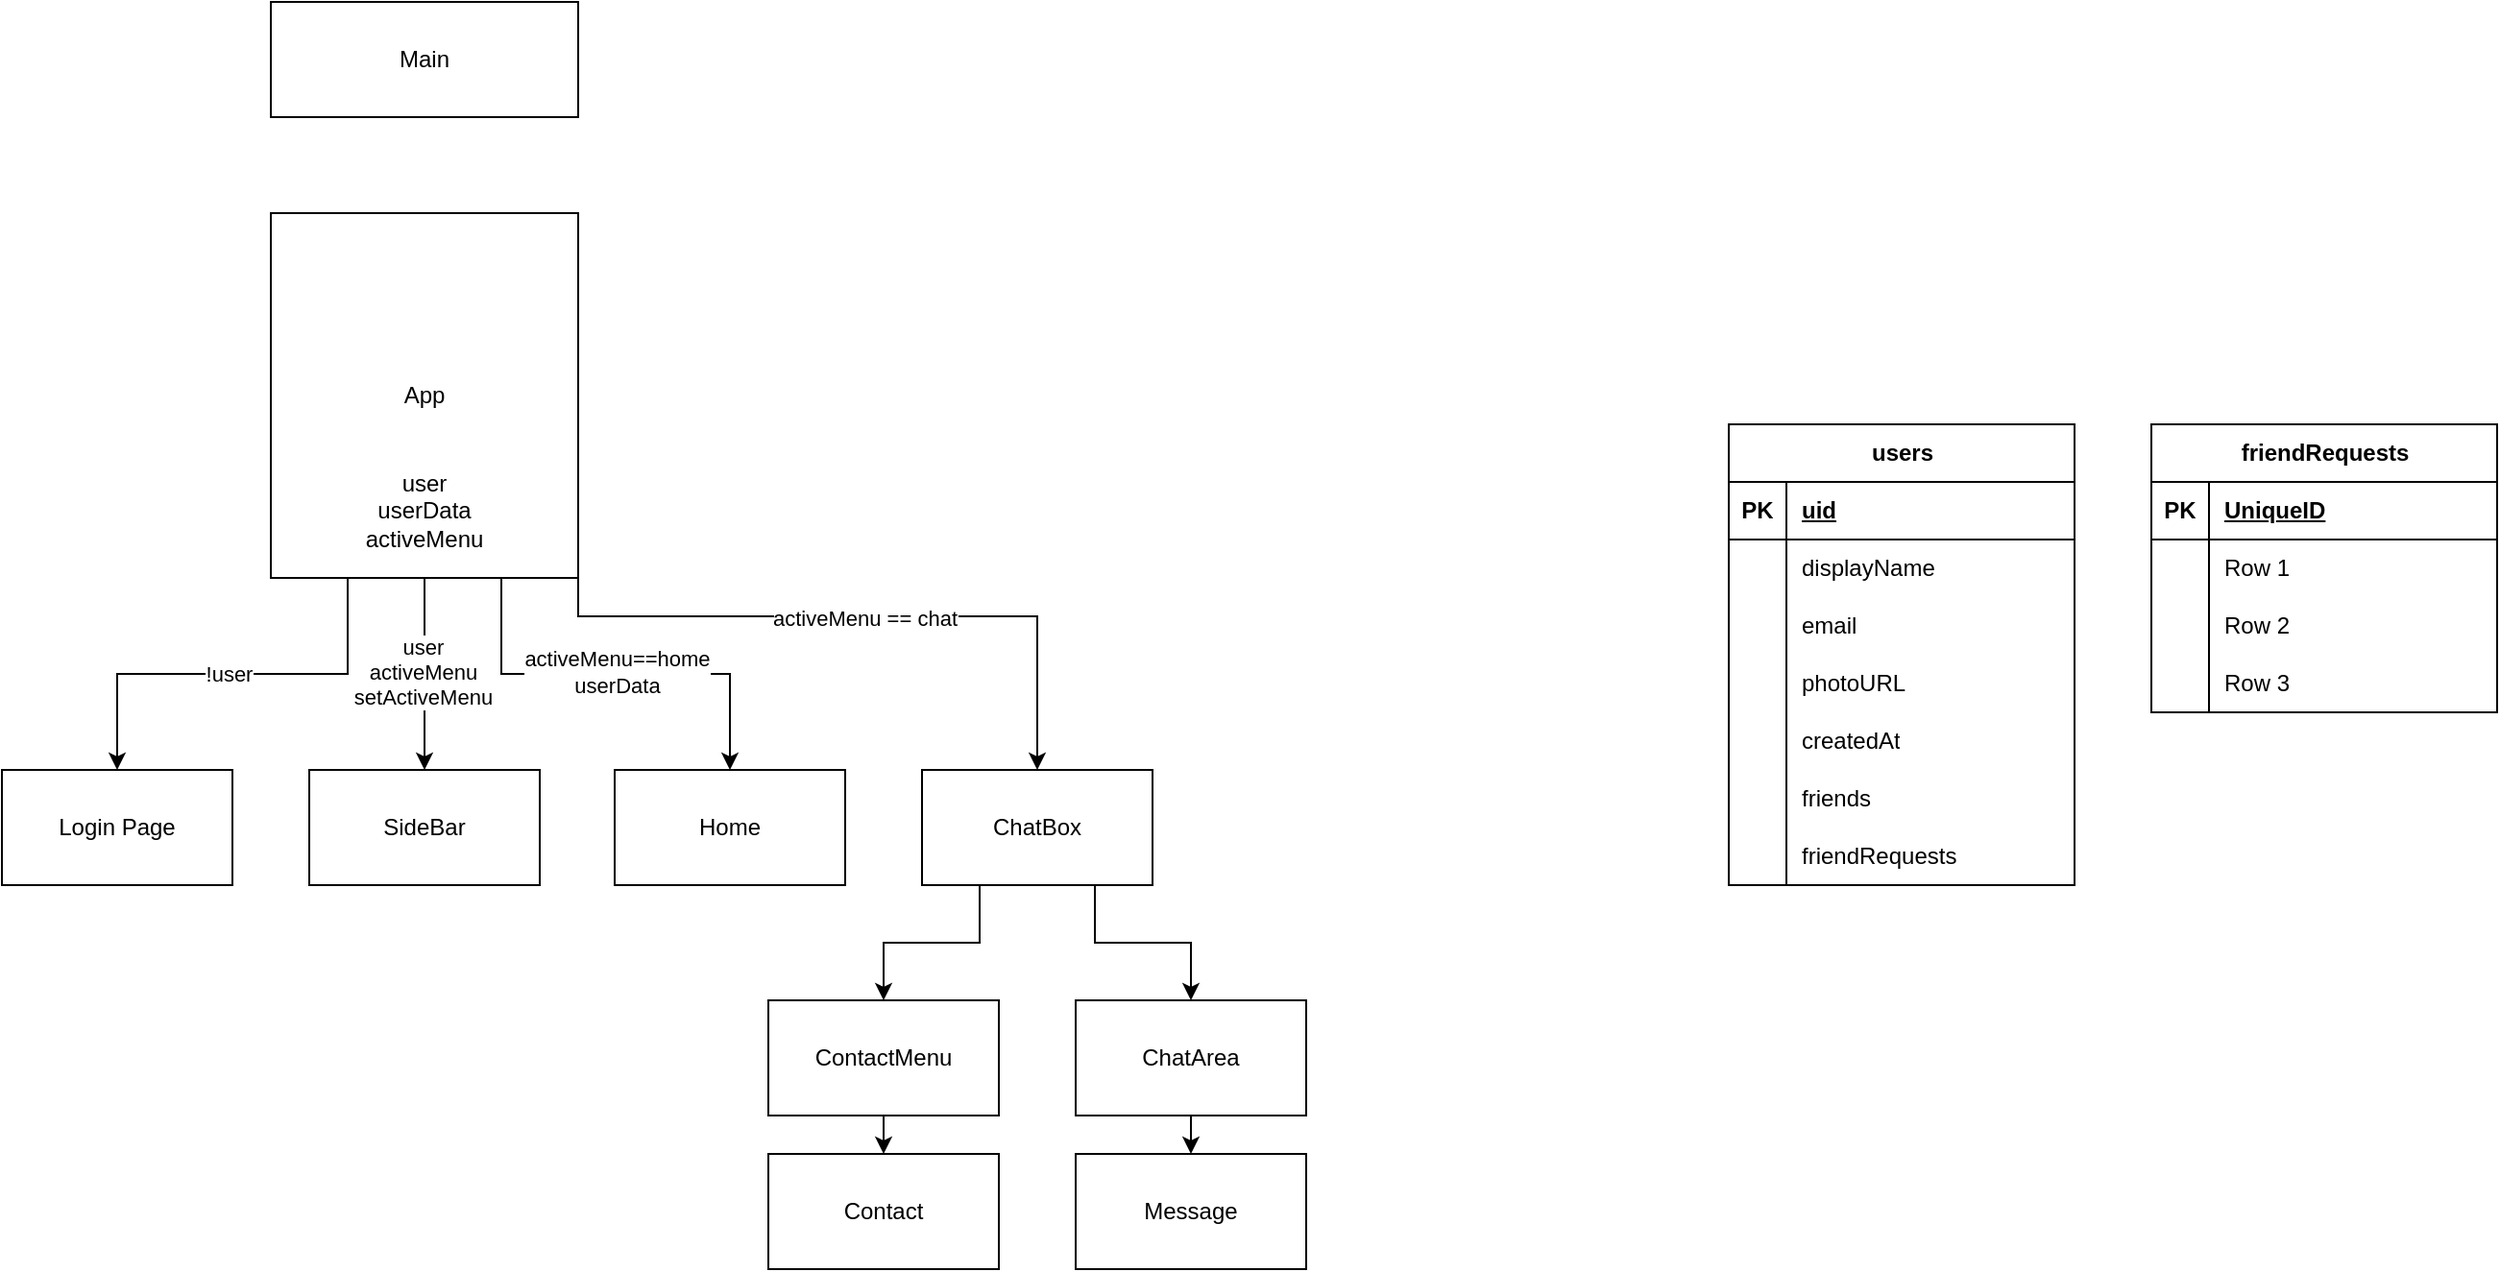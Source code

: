 <mxfile version="24.7.5">
  <diagram name="Page-1" id="aIwbgeriNETQGzJU4w5n">
    <mxGraphModel dx="629" dy="1103" grid="1" gridSize="10" guides="1" tooltips="1" connect="1" arrows="1" fold="1" page="1" pageScale="1" pageWidth="850" pageHeight="1100" math="0" shadow="0">
      <root>
        <mxCell id="0" />
        <mxCell id="1" parent="0" />
        <mxCell id="rECE7p0DnKrGc31qM2WY-22" style="edgeStyle=orthogonalEdgeStyle;rounded=0;orthogonalLoop=1;jettySize=auto;html=1;exitX=0.25;exitY=1;exitDx=0;exitDy=0;entryX=0.5;entryY=0;entryDx=0;entryDy=0;" parent="1" source="rECE7p0DnKrGc31qM2WY-14" target="rECE7p0DnKrGc31qM2WY-19" edge="1">
          <mxGeometry relative="1" as="geometry" />
        </mxCell>
        <mxCell id="oh2pSakRmEjCiN489GTW-4" value="!user" style="edgeLabel;html=1;align=center;verticalAlign=middle;resizable=0;points=[];" parent="rECE7p0DnKrGc31qM2WY-22" vertex="1" connectable="0">
          <mxGeometry x="0.018" relative="1" as="geometry">
            <mxPoint as="offset" />
          </mxGeometry>
        </mxCell>
        <mxCell id="rECE7p0DnKrGc31qM2WY-29" style="edgeStyle=orthogonalEdgeStyle;rounded=0;orthogonalLoop=1;jettySize=auto;html=1;exitX=0.5;exitY=1;exitDx=0;exitDy=0;entryX=0.5;entryY=0;entryDx=0;entryDy=0;" parent="1" source="rECE7p0DnKrGc31qM2WY-14" target="rECE7p0DnKrGc31qM2WY-20" edge="1">
          <mxGeometry relative="1" as="geometry" />
        </mxCell>
        <mxCell id="oh2pSakRmEjCiN489GTW-5" value="user&lt;div&gt;activeMenu&lt;/div&gt;&lt;div&gt;setActiveMenu&lt;/div&gt;" style="edgeLabel;html=1;align=center;verticalAlign=middle;resizable=0;points=[];" parent="rECE7p0DnKrGc31qM2WY-29" vertex="1" connectable="0">
          <mxGeometry x="-0.022" y="-1" relative="1" as="geometry">
            <mxPoint as="offset" />
          </mxGeometry>
        </mxCell>
        <mxCell id="oh2pSakRmEjCiN489GTW-10" style="edgeStyle=orthogonalEdgeStyle;rounded=0;orthogonalLoop=1;jettySize=auto;html=1;exitX=1;exitY=1;exitDx=0;exitDy=0;entryX=0.5;entryY=0;entryDx=0;entryDy=0;" parent="1" source="rECE7p0DnKrGc31qM2WY-14" target="oh2pSakRmEjCiN489GTW-7" edge="1">
          <mxGeometry relative="1" as="geometry">
            <mxPoint x="455" y="340" as="sourcePoint" />
            <Array as="points">
              <mxPoint x="341" y="360" />
              <mxPoint x="580" y="360" />
            </Array>
          </mxGeometry>
        </mxCell>
        <mxCell id="oh2pSakRmEjCiN489GTW-11" value="activeMenu == chat" style="edgeLabel;html=1;align=center;verticalAlign=middle;resizable=0;points=[];" parent="oh2pSakRmEjCiN489GTW-10" vertex="1" connectable="0">
          <mxGeometry x="-0.002" y="-1" relative="1" as="geometry">
            <mxPoint as="offset" />
          </mxGeometry>
        </mxCell>
        <mxCell id="ylCnAitIPLd2XkBKnlep-5" style="edgeStyle=orthogonalEdgeStyle;rounded=0;orthogonalLoop=1;jettySize=auto;html=1;exitX=0.75;exitY=1;exitDx=0;exitDy=0;entryX=0.5;entryY=0;entryDx=0;entryDy=0;" edge="1" parent="1" source="rECE7p0DnKrGc31qM2WY-14" target="ylCnAitIPLd2XkBKnlep-2">
          <mxGeometry relative="1" as="geometry" />
        </mxCell>
        <mxCell id="ylCnAitIPLd2XkBKnlep-6" value="activeMenu==home&lt;div&gt;userData&lt;/div&gt;" style="edgeLabel;html=1;align=center;verticalAlign=middle;resizable=0;points=[];" vertex="1" connectable="0" parent="ylCnAitIPLd2XkBKnlep-5">
          <mxGeometry x="-0.001" y="1" relative="1" as="geometry">
            <mxPoint as="offset" />
          </mxGeometry>
        </mxCell>
        <mxCell id="rECE7p0DnKrGc31qM2WY-14" value="App" style="rounded=0;whiteSpace=wrap;html=1;align=center;" parent="1" vertex="1">
          <mxGeometry x="181" y="150" width="160" height="190" as="geometry" />
        </mxCell>
        <mxCell id="rECE7p0DnKrGc31qM2WY-19" value="Login Page" style="rounded=0;whiteSpace=wrap;html=1;" parent="1" vertex="1">
          <mxGeometry x="41" y="440" width="120" height="60" as="geometry" />
        </mxCell>
        <mxCell id="rECE7p0DnKrGc31qM2WY-20" value="SideBar" style="rounded=0;whiteSpace=wrap;html=1;" parent="1" vertex="1">
          <mxGeometry x="201" y="440" width="120" height="60" as="geometry" />
        </mxCell>
        <mxCell id="rECE7p0DnKrGc31qM2WY-38" style="edgeStyle=orthogonalEdgeStyle;rounded=0;orthogonalLoop=1;jettySize=auto;html=1;exitX=0.5;exitY=1;exitDx=0;exitDy=0;entryX=0.5;entryY=0;entryDx=0;entryDy=0;" parent="1" source="rECE7p0DnKrGc31qM2WY-21" target="rECE7p0DnKrGc31qM2WY-35" edge="1">
          <mxGeometry relative="1" as="geometry" />
        </mxCell>
        <mxCell id="rECE7p0DnKrGc31qM2WY-21" value="ChatArea" style="rounded=0;whiteSpace=wrap;html=1;" parent="1" vertex="1">
          <mxGeometry x="600" y="560" width="120" height="60" as="geometry" />
        </mxCell>
        <mxCell id="rECE7p0DnKrGc31qM2WY-37" style="edgeStyle=orthogonalEdgeStyle;rounded=0;orthogonalLoop=1;jettySize=auto;html=1;exitX=0.5;exitY=1;exitDx=0;exitDy=0;entryX=0.5;entryY=0;entryDx=0;entryDy=0;" parent="1" source="rECE7p0DnKrGc31qM2WY-30" target="rECE7p0DnKrGc31qM2WY-36" edge="1">
          <mxGeometry relative="1" as="geometry" />
        </mxCell>
        <mxCell id="rECE7p0DnKrGc31qM2WY-30" value="ContactMenu" style="rounded=0;whiteSpace=wrap;html=1;" parent="1" vertex="1">
          <mxGeometry x="440" y="560" width="120" height="60" as="geometry" />
        </mxCell>
        <mxCell id="rECE7p0DnKrGc31qM2WY-35" value="Message" style="rounded=0;whiteSpace=wrap;html=1;" parent="1" vertex="1">
          <mxGeometry x="600" y="640" width="120" height="60" as="geometry" />
        </mxCell>
        <mxCell id="rECE7p0DnKrGc31qM2WY-36" value="Contact" style="rounded=0;whiteSpace=wrap;html=1;" parent="1" vertex="1">
          <mxGeometry x="440" y="640" width="120" height="60" as="geometry" />
        </mxCell>
        <mxCell id="oh2pSakRmEjCiN489GTW-1" value="Main" style="rounded=0;whiteSpace=wrap;html=1;" parent="1" vertex="1">
          <mxGeometry x="181" y="40" width="160" height="60" as="geometry" />
        </mxCell>
        <mxCell id="oh2pSakRmEjCiN489GTW-2" value="user&lt;div&gt;userData&lt;br&gt;&lt;div&gt;activeMenu&lt;/div&gt;&lt;/div&gt;" style="text;html=1;align=center;verticalAlign=middle;whiteSpace=wrap;rounded=0;" parent="1" vertex="1">
          <mxGeometry x="231" y="290" width="60" height="30" as="geometry" />
        </mxCell>
        <mxCell id="oh2pSakRmEjCiN489GTW-8" style="edgeStyle=orthogonalEdgeStyle;rounded=0;orthogonalLoop=1;jettySize=auto;html=1;exitX=0.75;exitY=1;exitDx=0;exitDy=0;entryX=0.5;entryY=0;entryDx=0;entryDy=0;" parent="1" source="oh2pSakRmEjCiN489GTW-7" target="rECE7p0DnKrGc31qM2WY-21" edge="1">
          <mxGeometry relative="1" as="geometry" />
        </mxCell>
        <mxCell id="oh2pSakRmEjCiN489GTW-9" style="edgeStyle=orthogonalEdgeStyle;rounded=0;orthogonalLoop=1;jettySize=auto;html=1;exitX=0.25;exitY=1;exitDx=0;exitDy=0;entryX=0.5;entryY=0;entryDx=0;entryDy=0;" parent="1" source="oh2pSakRmEjCiN489GTW-7" target="rECE7p0DnKrGc31qM2WY-30" edge="1">
          <mxGeometry relative="1" as="geometry" />
        </mxCell>
        <mxCell id="oh2pSakRmEjCiN489GTW-7" value="ChatBox" style="rounded=0;whiteSpace=wrap;html=1;" parent="1" vertex="1">
          <mxGeometry x="520" y="440" width="120" height="60" as="geometry" />
        </mxCell>
        <mxCell id="ylCnAitIPLd2XkBKnlep-2" value="Home" style="rounded=0;whiteSpace=wrap;html=1;" vertex="1" parent="1">
          <mxGeometry x="360" y="440" width="120" height="60" as="geometry" />
        </mxCell>
        <mxCell id="ylCnAitIPLd2XkBKnlep-7" value="users" style="shape=table;startSize=30;container=1;collapsible=1;childLayout=tableLayout;fixedRows=1;rowLines=0;fontStyle=1;align=center;resizeLast=1;html=1;" vertex="1" parent="1">
          <mxGeometry x="940" y="260" width="180" height="240" as="geometry">
            <mxRectangle x="950" y="40" width="70" height="30" as="alternateBounds" />
          </mxGeometry>
        </mxCell>
        <mxCell id="ylCnAitIPLd2XkBKnlep-8" value="" style="shape=tableRow;horizontal=0;startSize=0;swimlaneHead=0;swimlaneBody=0;fillColor=none;collapsible=0;dropTarget=0;points=[[0,0.5],[1,0.5]];portConstraint=eastwest;top=0;left=0;right=0;bottom=1;" vertex="1" parent="ylCnAitIPLd2XkBKnlep-7">
          <mxGeometry y="30" width="180" height="30" as="geometry" />
        </mxCell>
        <mxCell id="ylCnAitIPLd2XkBKnlep-9" value="PK" style="shape=partialRectangle;connectable=0;fillColor=none;top=0;left=0;bottom=0;right=0;fontStyle=1;overflow=hidden;whiteSpace=wrap;html=1;" vertex="1" parent="ylCnAitIPLd2XkBKnlep-8">
          <mxGeometry width="30" height="30" as="geometry">
            <mxRectangle width="30" height="30" as="alternateBounds" />
          </mxGeometry>
        </mxCell>
        <mxCell id="ylCnAitIPLd2XkBKnlep-10" value="uid" style="shape=partialRectangle;connectable=0;fillColor=none;top=0;left=0;bottom=0;right=0;align=left;spacingLeft=6;fontStyle=5;overflow=hidden;whiteSpace=wrap;html=1;" vertex="1" parent="ylCnAitIPLd2XkBKnlep-8">
          <mxGeometry x="30" width="150" height="30" as="geometry">
            <mxRectangle width="150" height="30" as="alternateBounds" />
          </mxGeometry>
        </mxCell>
        <mxCell id="ylCnAitIPLd2XkBKnlep-11" value="" style="shape=tableRow;horizontal=0;startSize=0;swimlaneHead=0;swimlaneBody=0;fillColor=none;collapsible=0;dropTarget=0;points=[[0,0.5],[1,0.5]];portConstraint=eastwest;top=0;left=0;right=0;bottom=0;" vertex="1" parent="ylCnAitIPLd2XkBKnlep-7">
          <mxGeometry y="60" width="180" height="30" as="geometry" />
        </mxCell>
        <mxCell id="ylCnAitIPLd2XkBKnlep-12" value="" style="shape=partialRectangle;connectable=0;fillColor=none;top=0;left=0;bottom=0;right=0;editable=1;overflow=hidden;whiteSpace=wrap;html=1;" vertex="1" parent="ylCnAitIPLd2XkBKnlep-11">
          <mxGeometry width="30" height="30" as="geometry">
            <mxRectangle width="30" height="30" as="alternateBounds" />
          </mxGeometry>
        </mxCell>
        <mxCell id="ylCnAitIPLd2XkBKnlep-13" value="displayName" style="shape=partialRectangle;connectable=0;fillColor=none;top=0;left=0;bottom=0;right=0;align=left;spacingLeft=6;overflow=hidden;whiteSpace=wrap;html=1;" vertex="1" parent="ylCnAitIPLd2XkBKnlep-11">
          <mxGeometry x="30" width="150" height="30" as="geometry">
            <mxRectangle width="150" height="30" as="alternateBounds" />
          </mxGeometry>
        </mxCell>
        <mxCell id="ylCnAitIPLd2XkBKnlep-14" value="" style="shape=tableRow;horizontal=0;startSize=0;swimlaneHead=0;swimlaneBody=0;fillColor=none;collapsible=0;dropTarget=0;points=[[0,0.5],[1,0.5]];portConstraint=eastwest;top=0;left=0;right=0;bottom=0;" vertex="1" parent="ylCnAitIPLd2XkBKnlep-7">
          <mxGeometry y="90" width="180" height="30" as="geometry" />
        </mxCell>
        <mxCell id="ylCnAitIPLd2XkBKnlep-15" value="" style="shape=partialRectangle;connectable=0;fillColor=none;top=0;left=0;bottom=0;right=0;editable=1;overflow=hidden;whiteSpace=wrap;html=1;" vertex="1" parent="ylCnAitIPLd2XkBKnlep-14">
          <mxGeometry width="30" height="30" as="geometry">
            <mxRectangle width="30" height="30" as="alternateBounds" />
          </mxGeometry>
        </mxCell>
        <mxCell id="ylCnAitIPLd2XkBKnlep-16" value="email" style="shape=partialRectangle;connectable=0;fillColor=none;top=0;left=0;bottom=0;right=0;align=left;spacingLeft=6;overflow=hidden;whiteSpace=wrap;html=1;" vertex="1" parent="ylCnAitIPLd2XkBKnlep-14">
          <mxGeometry x="30" width="150" height="30" as="geometry">
            <mxRectangle width="150" height="30" as="alternateBounds" />
          </mxGeometry>
        </mxCell>
        <mxCell id="ylCnAitIPLd2XkBKnlep-17" value="" style="shape=tableRow;horizontal=0;startSize=0;swimlaneHead=0;swimlaneBody=0;fillColor=none;collapsible=0;dropTarget=0;points=[[0,0.5],[1,0.5]];portConstraint=eastwest;top=0;left=0;right=0;bottom=0;" vertex="1" parent="ylCnAitIPLd2XkBKnlep-7">
          <mxGeometry y="120" width="180" height="30" as="geometry" />
        </mxCell>
        <mxCell id="ylCnAitIPLd2XkBKnlep-18" value="" style="shape=partialRectangle;connectable=0;fillColor=none;top=0;left=0;bottom=0;right=0;editable=1;overflow=hidden;whiteSpace=wrap;html=1;" vertex="1" parent="ylCnAitIPLd2XkBKnlep-17">
          <mxGeometry width="30" height="30" as="geometry">
            <mxRectangle width="30" height="30" as="alternateBounds" />
          </mxGeometry>
        </mxCell>
        <mxCell id="ylCnAitIPLd2XkBKnlep-19" value="photoURL" style="shape=partialRectangle;connectable=0;fillColor=none;top=0;left=0;bottom=0;right=0;align=left;spacingLeft=6;overflow=hidden;whiteSpace=wrap;html=1;" vertex="1" parent="ylCnAitIPLd2XkBKnlep-17">
          <mxGeometry x="30" width="150" height="30" as="geometry">
            <mxRectangle width="150" height="30" as="alternateBounds" />
          </mxGeometry>
        </mxCell>
        <mxCell id="ylCnAitIPLd2XkBKnlep-37" style="shape=tableRow;horizontal=0;startSize=0;swimlaneHead=0;swimlaneBody=0;fillColor=none;collapsible=0;dropTarget=0;points=[[0,0.5],[1,0.5]];portConstraint=eastwest;top=0;left=0;right=0;bottom=0;" vertex="1" parent="ylCnAitIPLd2XkBKnlep-7">
          <mxGeometry y="150" width="180" height="30" as="geometry" />
        </mxCell>
        <mxCell id="ylCnAitIPLd2XkBKnlep-38" style="shape=partialRectangle;connectable=0;fillColor=none;top=0;left=0;bottom=0;right=0;editable=1;overflow=hidden;whiteSpace=wrap;html=1;" vertex="1" parent="ylCnAitIPLd2XkBKnlep-37">
          <mxGeometry width="30" height="30" as="geometry">
            <mxRectangle width="30" height="30" as="alternateBounds" />
          </mxGeometry>
        </mxCell>
        <mxCell id="ylCnAitIPLd2XkBKnlep-39" value="createdAt" style="shape=partialRectangle;connectable=0;fillColor=none;top=0;left=0;bottom=0;right=0;align=left;spacingLeft=6;overflow=hidden;whiteSpace=wrap;html=1;" vertex="1" parent="ylCnAitIPLd2XkBKnlep-37">
          <mxGeometry x="30" width="150" height="30" as="geometry">
            <mxRectangle width="150" height="30" as="alternateBounds" />
          </mxGeometry>
        </mxCell>
        <mxCell id="ylCnAitIPLd2XkBKnlep-43" style="shape=tableRow;horizontal=0;startSize=0;swimlaneHead=0;swimlaneBody=0;fillColor=none;collapsible=0;dropTarget=0;points=[[0,0.5],[1,0.5]];portConstraint=eastwest;top=0;left=0;right=0;bottom=0;" vertex="1" parent="ylCnAitIPLd2XkBKnlep-7">
          <mxGeometry y="180" width="180" height="30" as="geometry" />
        </mxCell>
        <mxCell id="ylCnAitIPLd2XkBKnlep-44" style="shape=partialRectangle;connectable=0;fillColor=none;top=0;left=0;bottom=0;right=0;editable=1;overflow=hidden;whiteSpace=wrap;html=1;" vertex="1" parent="ylCnAitIPLd2XkBKnlep-43">
          <mxGeometry width="30" height="30" as="geometry">
            <mxRectangle width="30" height="30" as="alternateBounds" />
          </mxGeometry>
        </mxCell>
        <mxCell id="ylCnAitIPLd2XkBKnlep-45" value="friends" style="shape=partialRectangle;connectable=0;fillColor=none;top=0;left=0;bottom=0;right=0;align=left;spacingLeft=6;overflow=hidden;whiteSpace=wrap;html=1;" vertex="1" parent="ylCnAitIPLd2XkBKnlep-43">
          <mxGeometry x="30" width="150" height="30" as="geometry">
            <mxRectangle width="150" height="30" as="alternateBounds" />
          </mxGeometry>
        </mxCell>
        <mxCell id="ylCnAitIPLd2XkBKnlep-75" style="shape=tableRow;horizontal=0;startSize=0;swimlaneHead=0;swimlaneBody=0;fillColor=none;collapsible=0;dropTarget=0;points=[[0,0.5],[1,0.5]];portConstraint=eastwest;top=0;left=0;right=0;bottom=0;" vertex="1" parent="ylCnAitIPLd2XkBKnlep-7">
          <mxGeometry y="210" width="180" height="30" as="geometry" />
        </mxCell>
        <mxCell id="ylCnAitIPLd2XkBKnlep-76" style="shape=partialRectangle;connectable=0;fillColor=none;top=0;left=0;bottom=0;right=0;editable=1;overflow=hidden;whiteSpace=wrap;html=1;" vertex="1" parent="ylCnAitIPLd2XkBKnlep-75">
          <mxGeometry width="30" height="30" as="geometry">
            <mxRectangle width="30" height="30" as="alternateBounds" />
          </mxGeometry>
        </mxCell>
        <mxCell id="ylCnAitIPLd2XkBKnlep-77" value="friendRequests" style="shape=partialRectangle;connectable=0;fillColor=none;top=0;left=0;bottom=0;right=0;align=left;spacingLeft=6;overflow=hidden;whiteSpace=wrap;html=1;" vertex="1" parent="ylCnAitIPLd2XkBKnlep-75">
          <mxGeometry x="30" width="150" height="30" as="geometry">
            <mxRectangle width="150" height="30" as="alternateBounds" />
          </mxGeometry>
        </mxCell>
        <mxCell id="ylCnAitIPLd2XkBKnlep-62" value="friendRequests" style="shape=table;startSize=30;container=1;collapsible=1;childLayout=tableLayout;fixedRows=1;rowLines=0;fontStyle=1;align=center;resizeLast=1;html=1;" vertex="1" parent="1">
          <mxGeometry x="1160" y="260" width="180" height="150" as="geometry">
            <mxRectangle x="1160" y="260" width="120" height="30" as="alternateBounds" />
          </mxGeometry>
        </mxCell>
        <mxCell id="ylCnAitIPLd2XkBKnlep-63" value="" style="shape=tableRow;horizontal=0;startSize=0;swimlaneHead=0;swimlaneBody=0;fillColor=none;collapsible=0;dropTarget=0;points=[[0,0.5],[1,0.5]];portConstraint=eastwest;top=0;left=0;right=0;bottom=1;" vertex="1" parent="ylCnAitIPLd2XkBKnlep-62">
          <mxGeometry y="30" width="180" height="30" as="geometry" />
        </mxCell>
        <mxCell id="ylCnAitIPLd2XkBKnlep-64" value="PK" style="shape=partialRectangle;connectable=0;fillColor=none;top=0;left=0;bottom=0;right=0;fontStyle=1;overflow=hidden;whiteSpace=wrap;html=1;" vertex="1" parent="ylCnAitIPLd2XkBKnlep-63">
          <mxGeometry width="30" height="30" as="geometry">
            <mxRectangle width="30" height="30" as="alternateBounds" />
          </mxGeometry>
        </mxCell>
        <mxCell id="ylCnAitIPLd2XkBKnlep-65" value="UniqueID" style="shape=partialRectangle;connectable=0;fillColor=none;top=0;left=0;bottom=0;right=0;align=left;spacingLeft=6;fontStyle=5;overflow=hidden;whiteSpace=wrap;html=1;" vertex="1" parent="ylCnAitIPLd2XkBKnlep-63">
          <mxGeometry x="30" width="150" height="30" as="geometry">
            <mxRectangle width="150" height="30" as="alternateBounds" />
          </mxGeometry>
        </mxCell>
        <mxCell id="ylCnAitIPLd2XkBKnlep-66" value="" style="shape=tableRow;horizontal=0;startSize=0;swimlaneHead=0;swimlaneBody=0;fillColor=none;collapsible=0;dropTarget=0;points=[[0,0.5],[1,0.5]];portConstraint=eastwest;top=0;left=0;right=0;bottom=0;" vertex="1" parent="ylCnAitIPLd2XkBKnlep-62">
          <mxGeometry y="60" width="180" height="30" as="geometry" />
        </mxCell>
        <mxCell id="ylCnAitIPLd2XkBKnlep-67" value="" style="shape=partialRectangle;connectable=0;fillColor=none;top=0;left=0;bottom=0;right=0;editable=1;overflow=hidden;whiteSpace=wrap;html=1;" vertex="1" parent="ylCnAitIPLd2XkBKnlep-66">
          <mxGeometry width="30" height="30" as="geometry">
            <mxRectangle width="30" height="30" as="alternateBounds" />
          </mxGeometry>
        </mxCell>
        <mxCell id="ylCnAitIPLd2XkBKnlep-68" value="Row 1" style="shape=partialRectangle;connectable=0;fillColor=none;top=0;left=0;bottom=0;right=0;align=left;spacingLeft=6;overflow=hidden;whiteSpace=wrap;html=1;" vertex="1" parent="ylCnAitIPLd2XkBKnlep-66">
          <mxGeometry x="30" width="150" height="30" as="geometry">
            <mxRectangle width="150" height="30" as="alternateBounds" />
          </mxGeometry>
        </mxCell>
        <mxCell id="ylCnAitIPLd2XkBKnlep-69" value="" style="shape=tableRow;horizontal=0;startSize=0;swimlaneHead=0;swimlaneBody=0;fillColor=none;collapsible=0;dropTarget=0;points=[[0,0.5],[1,0.5]];portConstraint=eastwest;top=0;left=0;right=0;bottom=0;" vertex="1" parent="ylCnAitIPLd2XkBKnlep-62">
          <mxGeometry y="90" width="180" height="30" as="geometry" />
        </mxCell>
        <mxCell id="ylCnAitIPLd2XkBKnlep-70" value="" style="shape=partialRectangle;connectable=0;fillColor=none;top=0;left=0;bottom=0;right=0;editable=1;overflow=hidden;whiteSpace=wrap;html=1;" vertex="1" parent="ylCnAitIPLd2XkBKnlep-69">
          <mxGeometry width="30" height="30" as="geometry">
            <mxRectangle width="30" height="30" as="alternateBounds" />
          </mxGeometry>
        </mxCell>
        <mxCell id="ylCnAitIPLd2XkBKnlep-71" value="Row 2" style="shape=partialRectangle;connectable=0;fillColor=none;top=0;left=0;bottom=0;right=0;align=left;spacingLeft=6;overflow=hidden;whiteSpace=wrap;html=1;" vertex="1" parent="ylCnAitIPLd2XkBKnlep-69">
          <mxGeometry x="30" width="150" height="30" as="geometry">
            <mxRectangle width="150" height="30" as="alternateBounds" />
          </mxGeometry>
        </mxCell>
        <mxCell id="ylCnAitIPLd2XkBKnlep-72" value="" style="shape=tableRow;horizontal=0;startSize=0;swimlaneHead=0;swimlaneBody=0;fillColor=none;collapsible=0;dropTarget=0;points=[[0,0.5],[1,0.5]];portConstraint=eastwest;top=0;left=0;right=0;bottom=0;" vertex="1" parent="ylCnAitIPLd2XkBKnlep-62">
          <mxGeometry y="120" width="180" height="30" as="geometry" />
        </mxCell>
        <mxCell id="ylCnAitIPLd2XkBKnlep-73" value="" style="shape=partialRectangle;connectable=0;fillColor=none;top=0;left=0;bottom=0;right=0;editable=1;overflow=hidden;whiteSpace=wrap;html=1;" vertex="1" parent="ylCnAitIPLd2XkBKnlep-72">
          <mxGeometry width="30" height="30" as="geometry">
            <mxRectangle width="30" height="30" as="alternateBounds" />
          </mxGeometry>
        </mxCell>
        <mxCell id="ylCnAitIPLd2XkBKnlep-74" value="Row 3" style="shape=partialRectangle;connectable=0;fillColor=none;top=0;left=0;bottom=0;right=0;align=left;spacingLeft=6;overflow=hidden;whiteSpace=wrap;html=1;" vertex="1" parent="ylCnAitIPLd2XkBKnlep-72">
          <mxGeometry x="30" width="150" height="30" as="geometry">
            <mxRectangle width="150" height="30" as="alternateBounds" />
          </mxGeometry>
        </mxCell>
      </root>
    </mxGraphModel>
  </diagram>
</mxfile>
